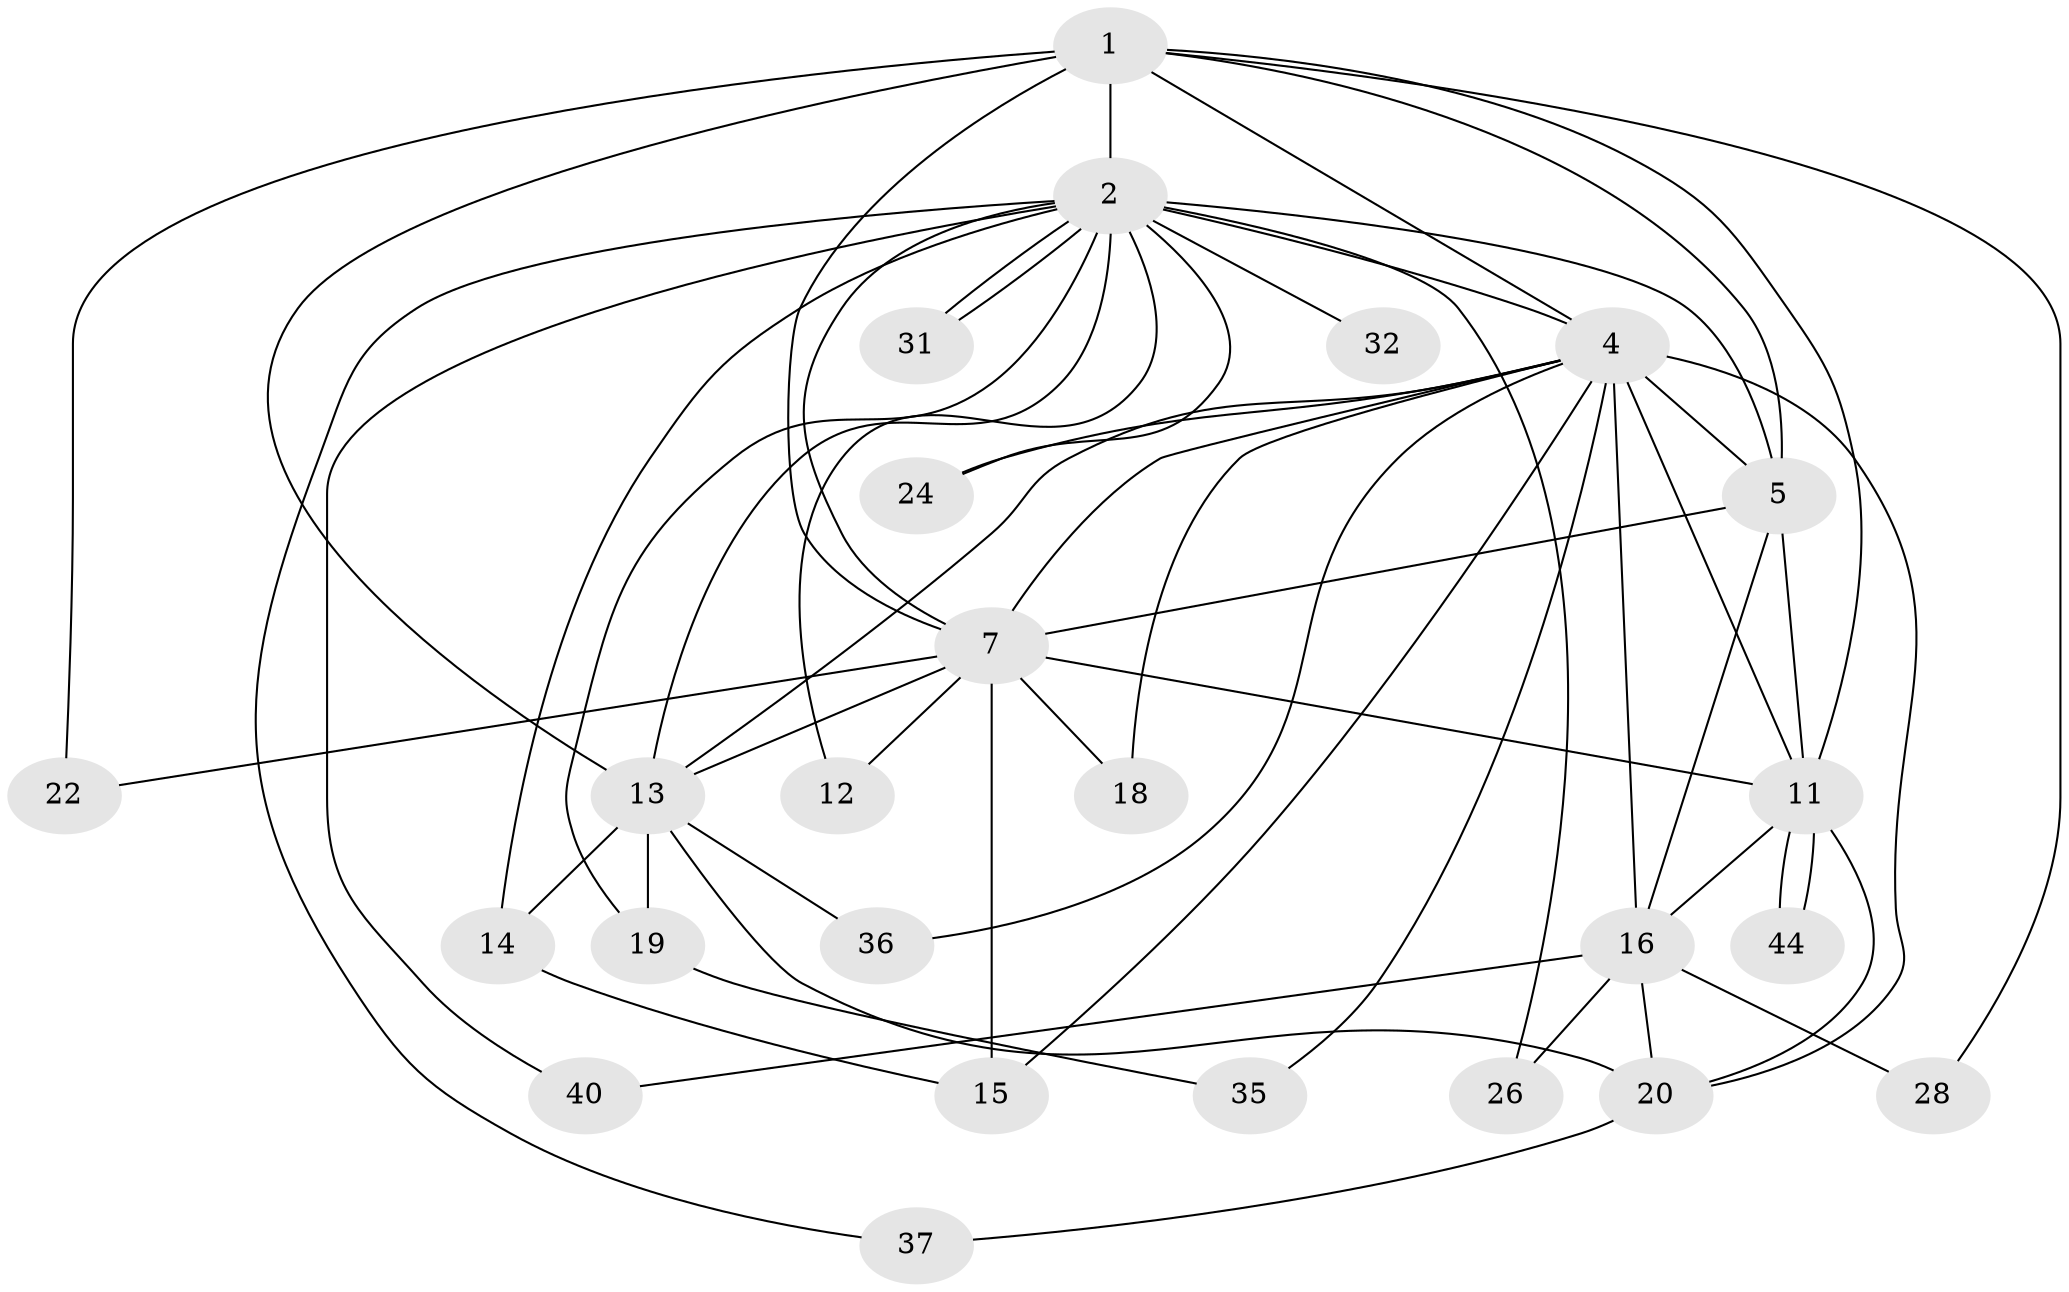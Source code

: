 // original degree distribution, {15: 0.02, 19: 0.02, 10: 0.02, 14: 0.04, 11: 0.02, 12: 0.04, 16: 0.04, 9: 0.04, 2: 0.58, 3: 0.08, 4: 0.06, 6: 0.02, 5: 0.02}
// Generated by graph-tools (version 1.1) at 2025/14/03/09/25 04:14:10]
// undirected, 25 vertices, 57 edges
graph export_dot {
graph [start="1"]
  node [color=gray90,style=filled];
  1 [super="+34+3"];
  2 [super="+9+33"];
  4 [super="+6+50"];
  5;
  7 [super="+23+10+30"];
  11;
  12;
  13 [super="+29+21"];
  14;
  15 [super="+25"];
  16 [super="+17"];
  18;
  19;
  20 [super="+46+42"];
  22 [super="+49"];
  24;
  26;
  28;
  31;
  32;
  35;
  36;
  37;
  40;
  44;
  1 -- 2 [weight=5];
  1 -- 4 [weight=6];
  1 -- 5 [weight=2];
  1 -- 7 [weight=5];
  1 -- 11;
  1 -- 22 [weight=2];
  1 -- 28;
  1 -- 13;
  2 -- 4 [weight=6];
  2 -- 5 [weight=2];
  2 -- 7 [weight=6];
  2 -- 14;
  2 -- 24;
  2 -- 26;
  2 -- 31;
  2 -- 31;
  2 -- 37;
  2 -- 32;
  2 -- 40;
  2 -- 12;
  2 -- 19;
  2 -- 13 [weight=3];
  4 -- 5 [weight=3];
  4 -- 7 [weight=7];
  4 -- 35;
  4 -- 36;
  4 -- 11 [weight=2];
  4 -- 13;
  4 -- 18;
  4 -- 24;
  4 -- 20;
  4 -- 16;
  4 -- 15;
  5 -- 7 [weight=2];
  5 -- 11;
  5 -- 16;
  7 -- 15 [weight=2];
  7 -- 18;
  7 -- 22;
  7 -- 12;
  7 -- 13 [weight=2];
  7 -- 11;
  11 -- 16;
  11 -- 44;
  11 -- 44;
  11 -- 20;
  13 -- 14;
  13 -- 19;
  13 -- 20;
  13 -- 36;
  14 -- 15;
  16 -- 20;
  16 -- 26;
  16 -- 40;
  16 -- 28;
  19 -- 35;
  20 -- 37;
}
